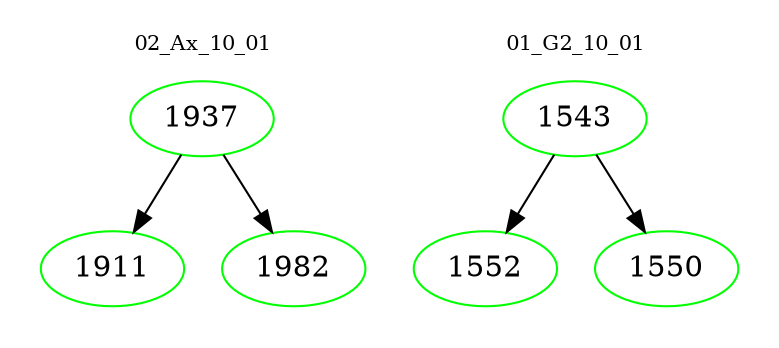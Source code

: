 digraph{
subgraph cluster_0 {
color = white
label = "02_Ax_10_01";
fontsize=10;
T0_1937 [label="1937", color="green"]
T0_1937 -> T0_1911 [color="black"]
T0_1911 [label="1911", color="green"]
T0_1937 -> T0_1982 [color="black"]
T0_1982 [label="1982", color="green"]
}
subgraph cluster_1 {
color = white
label = "01_G2_10_01";
fontsize=10;
T1_1543 [label="1543", color="green"]
T1_1543 -> T1_1552 [color="black"]
T1_1552 [label="1552", color="green"]
T1_1543 -> T1_1550 [color="black"]
T1_1550 [label="1550", color="green"]
}
}
